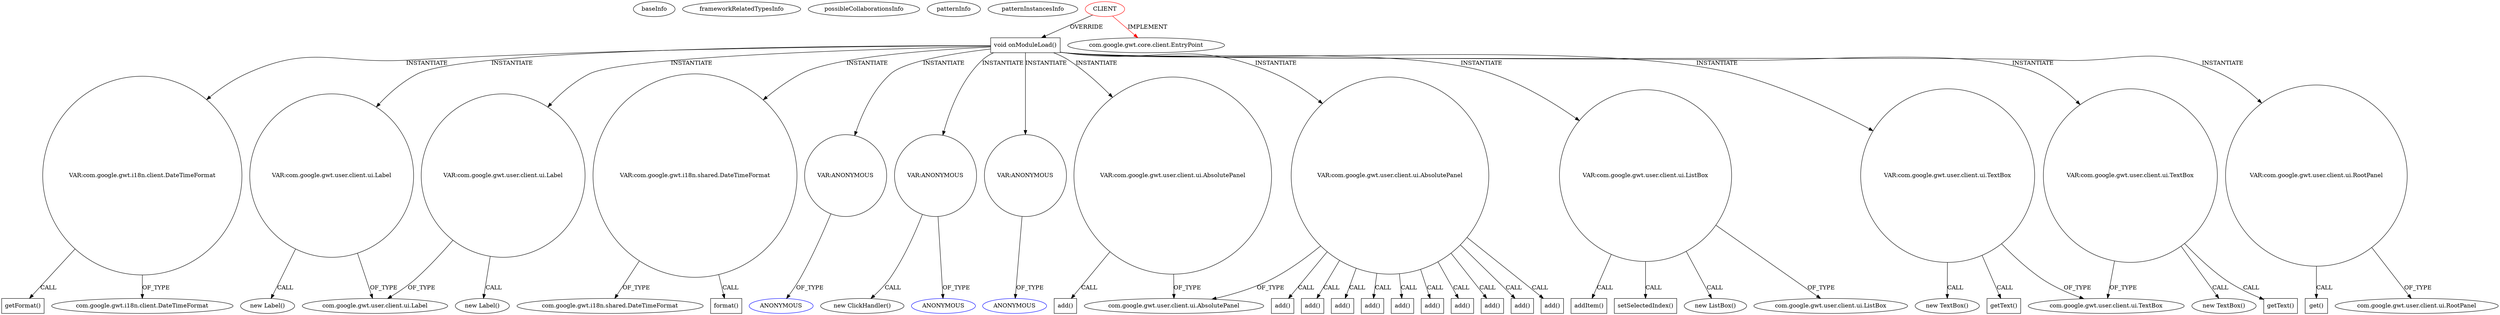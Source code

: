 digraph {
baseInfo[graphId=1152,category="pattern",isAnonymous=false,possibleRelation=false]
frameworkRelatedTypesInfo[0="com.google.gwt.core.client.EntryPoint"]
possibleCollaborationsInfo[]
patternInfo[frequency=2.0,patternRootClient=0]
patternInstancesInfo[0="nakaken0629-mezamashimailgwt~/nakaken0629-mezamashimailgwt/mezamashimailgwt-master/mezamashimailgwt/src/com/appspot/mezamashimailgwt/client/Mezamashimailgwt.java~Mezamashimailgwt~4116",1="coldplayguy-flight87~/coldplayguy-flight87/flight87-master/BookFlight/src/bookflight/client/BookFlight.java~BookFlight~1091"]
212[label="com.google.gwt.i18n.client.DateTimeFormat",vertexType="FRAMEWORK_CLASS_TYPE",isFrameworkType=false]
210[label="VAR:com.google.gwt.i18n.client.DateTimeFormat",vertexType="VARIABLE_EXPRESION",isFrameworkType=false,shape=circle]
211[label="getFormat()",vertexType="INSIDE_CALL",isFrameworkType=false,shape=box]
2[label="void onModuleLoad()",vertexType="OVERRIDING_METHOD_DECLARATION",isFrameworkType=false,shape=box]
0[label="CLIENT",vertexType="ROOT_CLIENT_CLASS_DECLARATION",isFrameworkType=false,color=red]
193[label="VAR:com.google.gwt.user.client.ui.Label",vertexType="VARIABLE_EXPRESION",isFrameworkType=false,shape=circle]
189[label="com.google.gwt.user.client.ui.Label",vertexType="FRAMEWORK_CLASS_TYPE",isFrameworkType=false]
216[label="VAR:com.google.gwt.user.client.ui.Label",vertexType="VARIABLE_EXPRESION",isFrameworkType=false,shape=circle]
218[label="VAR:com.google.gwt.i18n.shared.DateTimeFormat",vertexType="VARIABLE_EXPRESION",isFrameworkType=false,shape=circle]
219[label="format()",vertexType="INSIDE_CALL",isFrameworkType=false,shape=box]
220[label="com.google.gwt.i18n.shared.DateTimeFormat",vertexType="FRAMEWORK_CLASS_TYPE",isFrameworkType=false]
1[label="com.google.gwt.core.client.EntryPoint",vertexType="FRAMEWORK_INTERFACE_TYPE",isFrameworkType=false]
215[label="new Label()",vertexType="CONSTRUCTOR_CALL",isFrameworkType=false]
180[label="VAR:ANONYMOUS",vertexType="VARIABLE_EXPRESION",isFrameworkType=false,shape=circle]
181[label="ANONYMOUS",vertexType="REFERENCE_ANONYMOUS_DECLARATION",isFrameworkType=false,color=blue]
192[label="new Label()",vertexType="CONSTRUCTOR_CALL",isFrameworkType=false]
150[label="VAR:ANONYMOUS",vertexType="VARIABLE_EXPRESION",isFrameworkType=false,shape=circle]
151[label="ANONYMOUS",vertexType="REFERENCE_ANONYMOUS_DECLARATION",isFrameworkType=false,color=blue]
237[label="VAR:ANONYMOUS",vertexType="VARIABLE_EXPRESION",isFrameworkType=false,shape=circle]
238[label="ANONYMOUS",vertexType="REFERENCE_ANONYMOUS_DECLARATION",isFrameworkType=false,color=blue]
149[label="new ClickHandler()",vertexType="CONSTRUCTOR_CALL",isFrameworkType=false]
34[label="VAR:com.google.gwt.user.client.ui.AbsolutePanel",vertexType="VARIABLE_EXPRESION",isFrameworkType=false,shape=circle]
9[label="com.google.gwt.user.client.ui.AbsolutePanel",vertexType="FRAMEWORK_CLASS_TYPE",isFrameworkType=false]
35[label="add()",vertexType="INSIDE_CALL",isFrameworkType=false,shape=box]
56[label="VAR:com.google.gwt.user.client.ui.AbsolutePanel",vertexType="VARIABLE_EXPRESION",isFrameworkType=false,shape=circle]
86[label="add()",vertexType="INSIDE_CALL",isFrameworkType=false,shape=box]
88[label="add()",vertexType="INSIDE_CALL",isFrameworkType=false,shape=box]
72[label="add()",vertexType="INSIDE_CALL",isFrameworkType=false,shape=box]
114[label="add()",vertexType="INSIDE_CALL",isFrameworkType=false,shape=box]
100[label="add()",vertexType="INSIDE_CALL",isFrameworkType=false,shape=box]
102[label="add()",vertexType="INSIDE_CALL",isFrameworkType=false,shape=box]
57[label="add()",vertexType="INSIDE_CALL",isFrameworkType=false,shape=box]
60[label="add()",vertexType="INSIDE_CALL",isFrameworkType=false,shape=box]
116[label="add()",vertexType="INSIDE_CALL",isFrameworkType=false,shape=box]
74[label="add()",vertexType="INSIDE_CALL",isFrameworkType=false,shape=box]
79[label="VAR:com.google.gwt.user.client.ui.ListBox",vertexType="VARIABLE_EXPRESION",isFrameworkType=false,shape=circle]
51[label="com.google.gwt.user.client.ui.ListBox",vertexType="FRAMEWORK_CLASS_TYPE",isFrameworkType=false]
14[label="VAR:com.google.gwt.user.client.ui.TextBox",vertexType="VARIABLE_EXPRESION",isFrameworkType=false,shape=circle]
15[label="com.google.gwt.user.client.ui.TextBox",vertexType="FRAMEWORK_CLASS_TYPE",isFrameworkType=false]
13[label="new TextBox()",vertexType="CONSTRUCTOR_CALL",isFrameworkType=false]
32[label="VAR:com.google.gwt.user.client.ui.TextBox",vertexType="VARIABLE_EXPRESION",isFrameworkType=false,shape=circle]
31[label="new TextBox()",vertexType="CONSTRUCTOR_CALL",isFrameworkType=false]
82[label="addItem()",vertexType="INSIDE_CALL",isFrameworkType=false,shape=box]
84[label="setSelectedIndex()",vertexType="INSIDE_CALL",isFrameworkType=false,shape=box]
222[label="getText()",vertexType="INSIDE_CALL",isFrameworkType=false,shape=box]
209[label="getText()",vertexType="INSIDE_CALL",isFrameworkType=false,shape=box]
10[label="VAR:com.google.gwt.user.client.ui.RootPanel",vertexType="VARIABLE_EXPRESION",isFrameworkType=false,shape=circle]
12[label="com.google.gwt.user.client.ui.RootPanel",vertexType="FRAMEWORK_CLASS_TYPE",isFrameworkType=false]
48[label="get()",vertexType="INSIDE_CALL",isFrameworkType=false,shape=box]
78[label="new ListBox()",vertexType="CONSTRUCTOR_CALL",isFrameworkType=false]
34->9[label="OF_TYPE"]
56->9[label="OF_TYPE"]
10->48[label="CALL"]
2->56[label="INSTANTIATE"]
56->114[label="CALL"]
79->84[label="CALL"]
56->102[label="CALL"]
180->181[label="OF_TYPE"]
56->88[label="CALL"]
14->15[label="OF_TYPE"]
32->31[label="CALL"]
0->1[label="IMPLEMENT",color=red]
216->189[label="OF_TYPE"]
193->189[label="OF_TYPE"]
79->82[label="CALL"]
237->238[label="OF_TYPE"]
2->10[label="INSTANTIATE"]
218->220[label="OF_TYPE"]
150->151[label="OF_TYPE"]
210->211[label="CALL"]
2->210[label="INSTANTIATE"]
56->72[label="CALL"]
32->209[label="CALL"]
216->215[label="CALL"]
14->222[label="CALL"]
2->34[label="INSTANTIATE"]
10->12[label="OF_TYPE"]
2->218[label="INSTANTIATE"]
79->51[label="OF_TYPE"]
2->237[label="INSTANTIATE"]
56->116[label="CALL"]
14->13[label="CALL"]
2->79[label="INSTANTIATE"]
2->193[label="INSTANTIATE"]
32->15[label="OF_TYPE"]
56->100[label="CALL"]
56->60[label="CALL"]
0->2[label="OVERRIDE"]
2->216[label="INSTANTIATE"]
2->32[label="INSTANTIATE"]
193->192[label="CALL"]
218->219[label="CALL"]
79->78[label="CALL"]
210->212[label="OF_TYPE"]
56->74[label="CALL"]
2->150[label="INSTANTIATE"]
150->149[label="CALL"]
34->35[label="CALL"]
2->180[label="INSTANTIATE"]
56->86[label="CALL"]
56->57[label="CALL"]
2->14[label="INSTANTIATE"]
}
